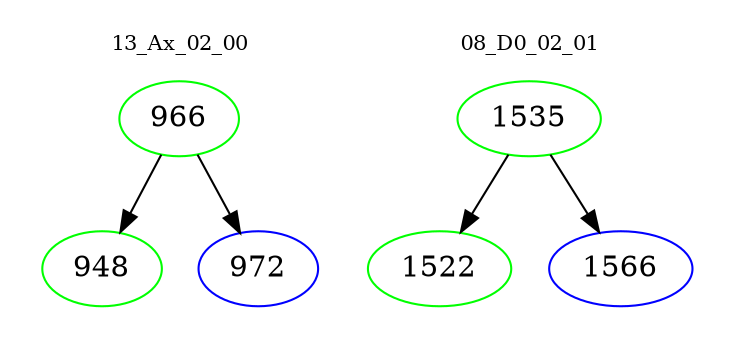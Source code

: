 digraph{
subgraph cluster_0 {
color = white
label = "13_Ax_02_00";
fontsize=10;
T0_966 [label="966", color="green"]
T0_966 -> T0_948 [color="black"]
T0_948 [label="948", color="green"]
T0_966 -> T0_972 [color="black"]
T0_972 [label="972", color="blue"]
}
subgraph cluster_1 {
color = white
label = "08_D0_02_01";
fontsize=10;
T1_1535 [label="1535", color="green"]
T1_1535 -> T1_1522 [color="black"]
T1_1522 [label="1522", color="green"]
T1_1535 -> T1_1566 [color="black"]
T1_1566 [label="1566", color="blue"]
}
}

